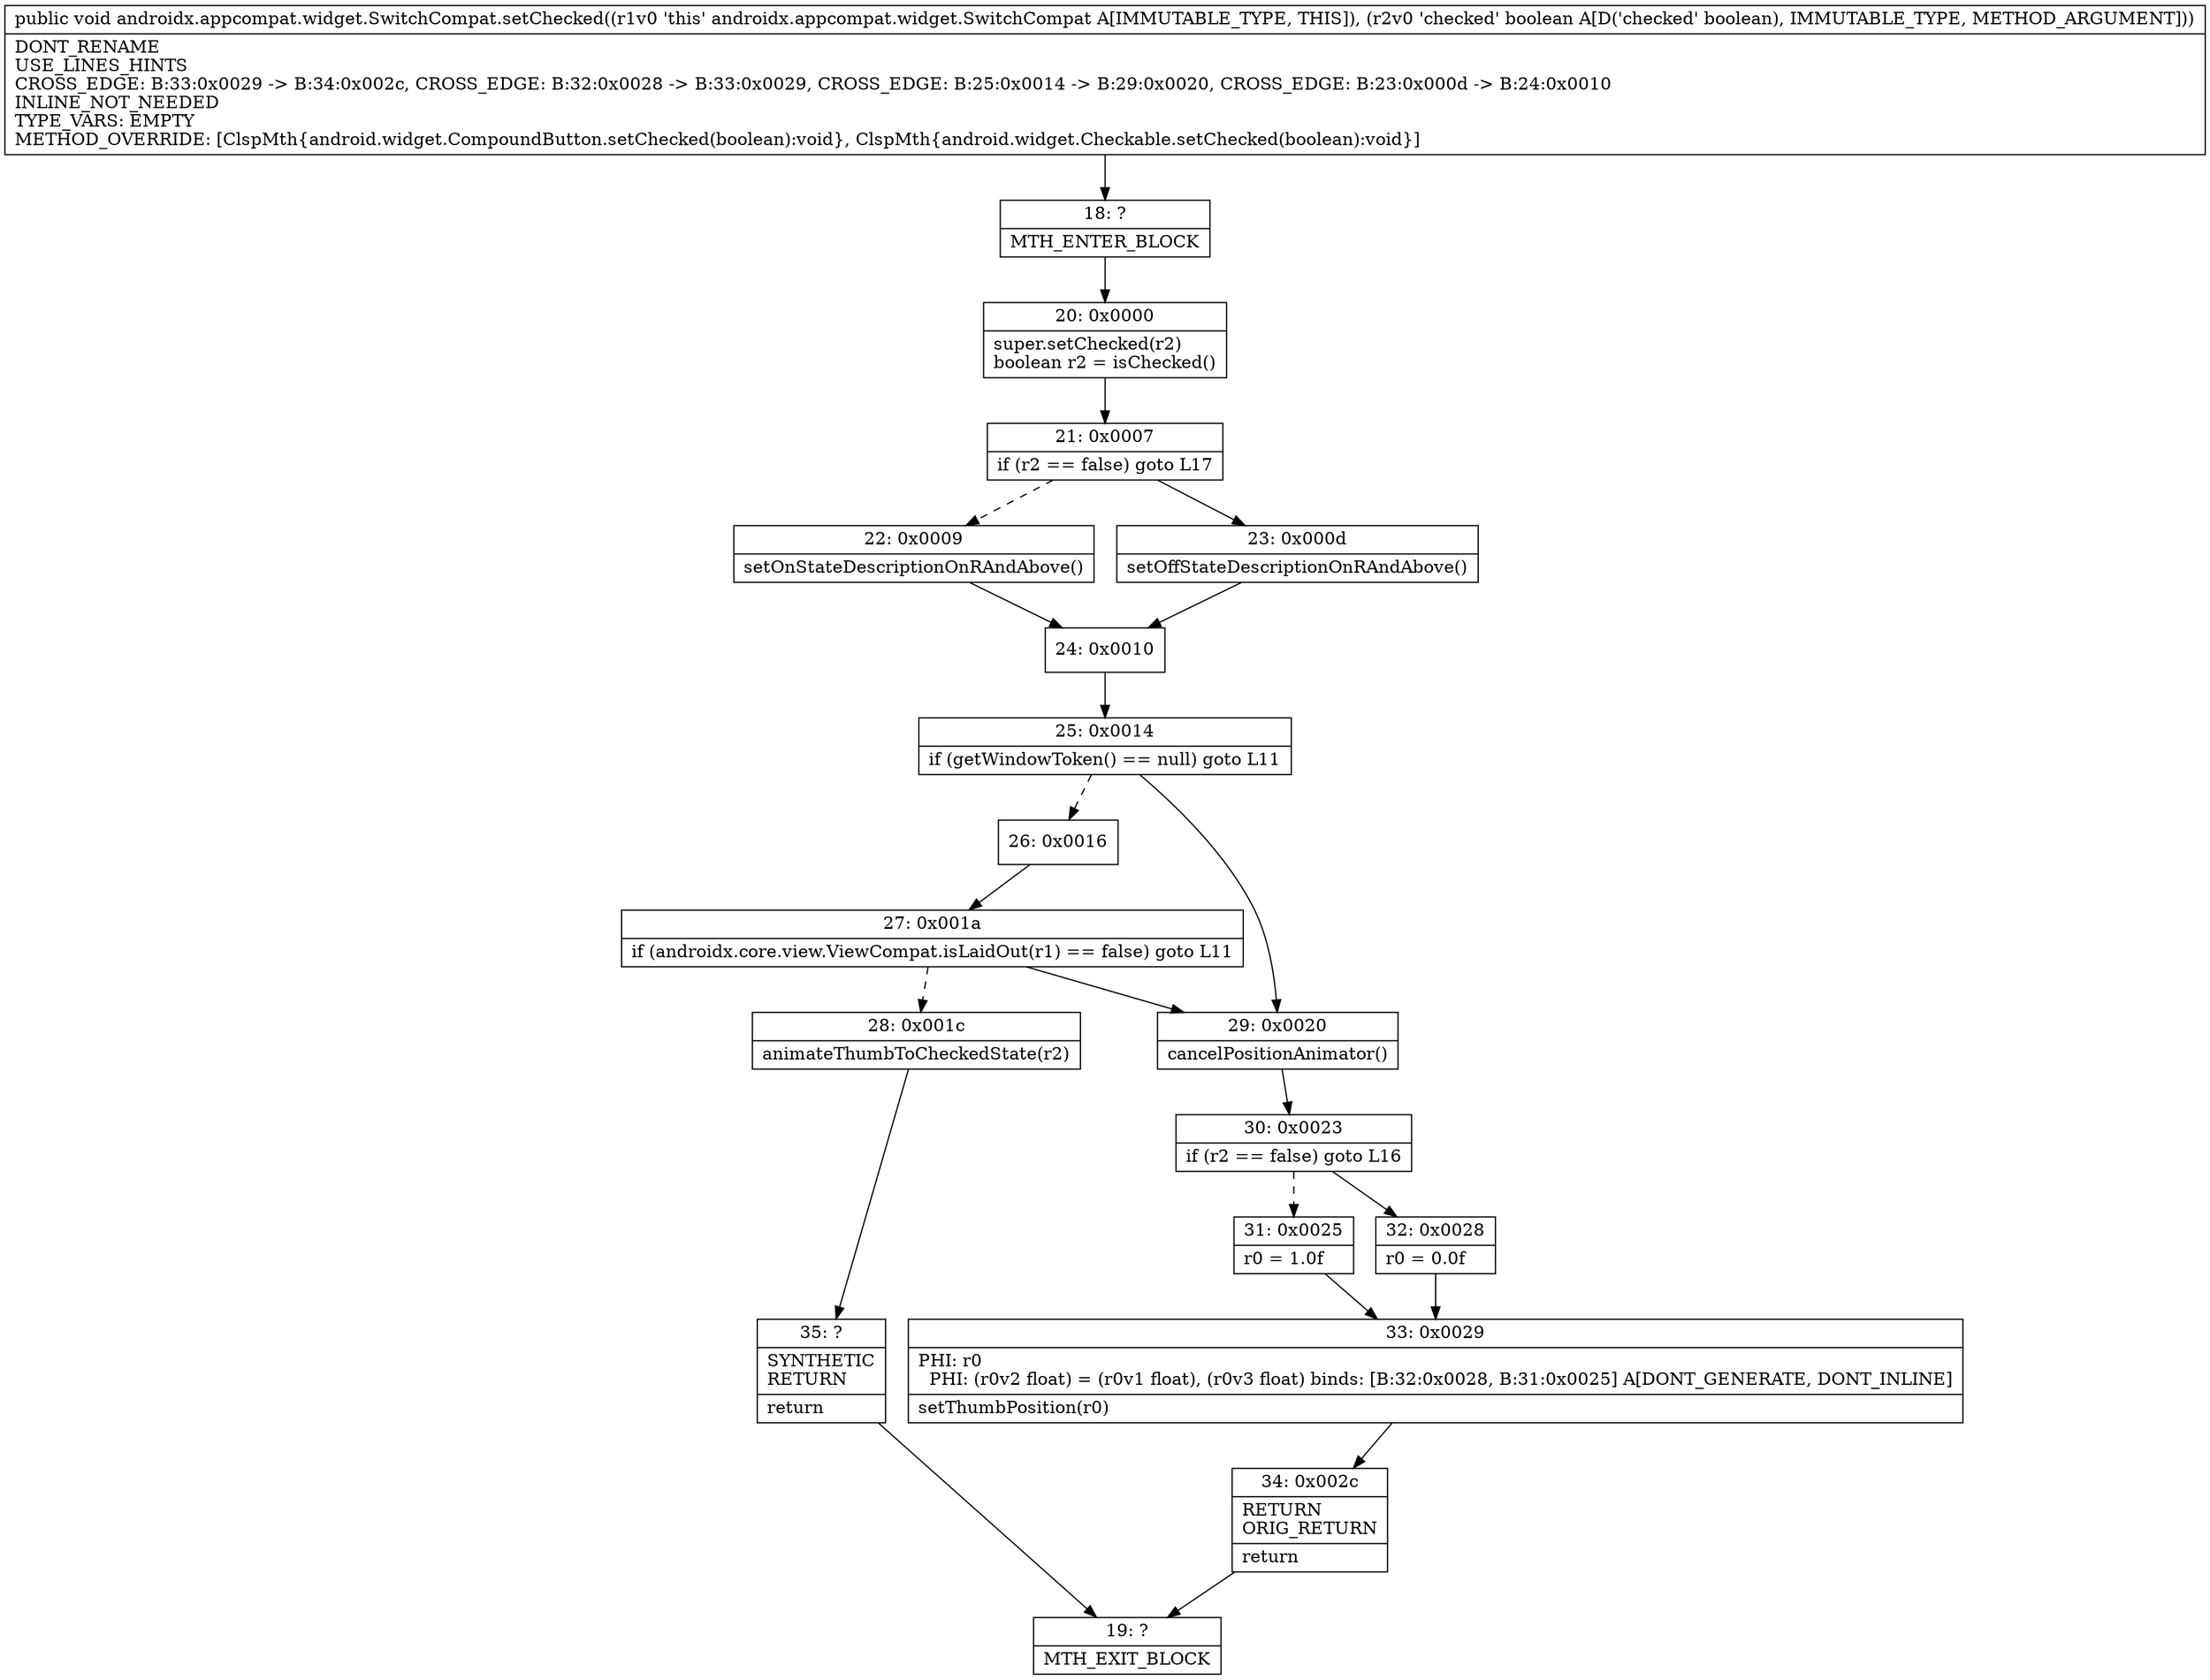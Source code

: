 digraph "CFG forandroidx.appcompat.widget.SwitchCompat.setChecked(Z)V" {
Node_18 [shape=record,label="{18\:\ ?|MTH_ENTER_BLOCK\l}"];
Node_20 [shape=record,label="{20\:\ 0x0000|super.setChecked(r2)\lboolean r2 = isChecked()\l}"];
Node_21 [shape=record,label="{21\:\ 0x0007|if (r2 == false) goto L17\l}"];
Node_22 [shape=record,label="{22\:\ 0x0009|setOnStateDescriptionOnRAndAbove()\l}"];
Node_24 [shape=record,label="{24\:\ 0x0010}"];
Node_25 [shape=record,label="{25\:\ 0x0014|if (getWindowToken() == null) goto L11\l}"];
Node_26 [shape=record,label="{26\:\ 0x0016}"];
Node_27 [shape=record,label="{27\:\ 0x001a|if (androidx.core.view.ViewCompat.isLaidOut(r1) == false) goto L11\l}"];
Node_28 [shape=record,label="{28\:\ 0x001c|animateThumbToCheckedState(r2)\l}"];
Node_35 [shape=record,label="{35\:\ ?|SYNTHETIC\lRETURN\l|return\l}"];
Node_19 [shape=record,label="{19\:\ ?|MTH_EXIT_BLOCK\l}"];
Node_29 [shape=record,label="{29\:\ 0x0020|cancelPositionAnimator()\l}"];
Node_30 [shape=record,label="{30\:\ 0x0023|if (r2 == false) goto L16\l}"];
Node_31 [shape=record,label="{31\:\ 0x0025|r0 = 1.0f\l}"];
Node_33 [shape=record,label="{33\:\ 0x0029|PHI: r0 \l  PHI: (r0v2 float) = (r0v1 float), (r0v3 float) binds: [B:32:0x0028, B:31:0x0025] A[DONT_GENERATE, DONT_INLINE]\l|setThumbPosition(r0)\l}"];
Node_34 [shape=record,label="{34\:\ 0x002c|RETURN\lORIG_RETURN\l|return\l}"];
Node_32 [shape=record,label="{32\:\ 0x0028|r0 = 0.0f\l}"];
Node_23 [shape=record,label="{23\:\ 0x000d|setOffStateDescriptionOnRAndAbove()\l}"];
MethodNode[shape=record,label="{public void androidx.appcompat.widget.SwitchCompat.setChecked((r1v0 'this' androidx.appcompat.widget.SwitchCompat A[IMMUTABLE_TYPE, THIS]), (r2v0 'checked' boolean A[D('checked' boolean), IMMUTABLE_TYPE, METHOD_ARGUMENT]))  | DONT_RENAME\lUSE_LINES_HINTS\lCROSS_EDGE: B:33:0x0029 \-\> B:34:0x002c, CROSS_EDGE: B:32:0x0028 \-\> B:33:0x0029, CROSS_EDGE: B:25:0x0014 \-\> B:29:0x0020, CROSS_EDGE: B:23:0x000d \-\> B:24:0x0010\lINLINE_NOT_NEEDED\lTYPE_VARS: EMPTY\lMETHOD_OVERRIDE: [ClspMth\{android.widget.CompoundButton.setChecked(boolean):void\}, ClspMth\{android.widget.Checkable.setChecked(boolean):void\}]\l}"];
MethodNode -> Node_18;Node_18 -> Node_20;
Node_20 -> Node_21;
Node_21 -> Node_22[style=dashed];
Node_21 -> Node_23;
Node_22 -> Node_24;
Node_24 -> Node_25;
Node_25 -> Node_26[style=dashed];
Node_25 -> Node_29;
Node_26 -> Node_27;
Node_27 -> Node_28[style=dashed];
Node_27 -> Node_29;
Node_28 -> Node_35;
Node_35 -> Node_19;
Node_29 -> Node_30;
Node_30 -> Node_31[style=dashed];
Node_30 -> Node_32;
Node_31 -> Node_33;
Node_33 -> Node_34;
Node_34 -> Node_19;
Node_32 -> Node_33;
Node_23 -> Node_24;
}

